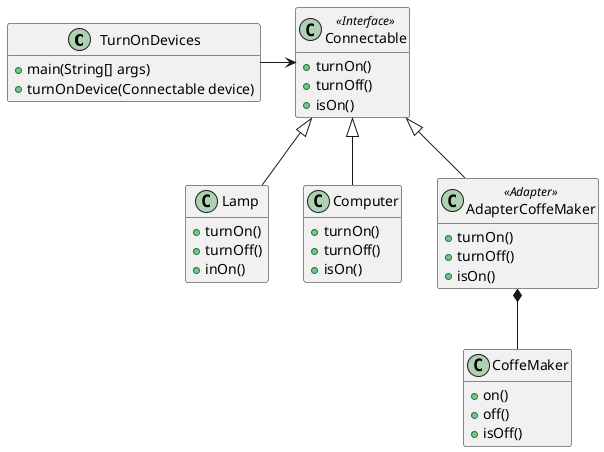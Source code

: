 @startuml adapterDiagram
hide empty members

class TurnOnDevices {
    +main(String[] args)
    +turnOnDevice(Connectable device)
}

class Connectable <<Interface>>{
    +turnOn()
    +turnOff()
    +isOn()
}

class Lamp {
    +turnOn()
    +turnOff()
    +inOn()
}

class Computer {
    +turnOn()
    +turnOff()
    +isOn()
}

class CoffeMaker {
    +on()
    +off()
    +isOff()
}

class AdapterCoffeMaker <<Adapter>>{
    +turnOn()
    +turnOff()
    +isOn()
}

TurnOnDevices -> Connectable
Connectable <|-d- Lamp
Connectable <|-d- Computer
Connectable <|-d- AdapterCoffeMaker
AdapterCoffeMaker *-d- CoffeMaker
@enduml